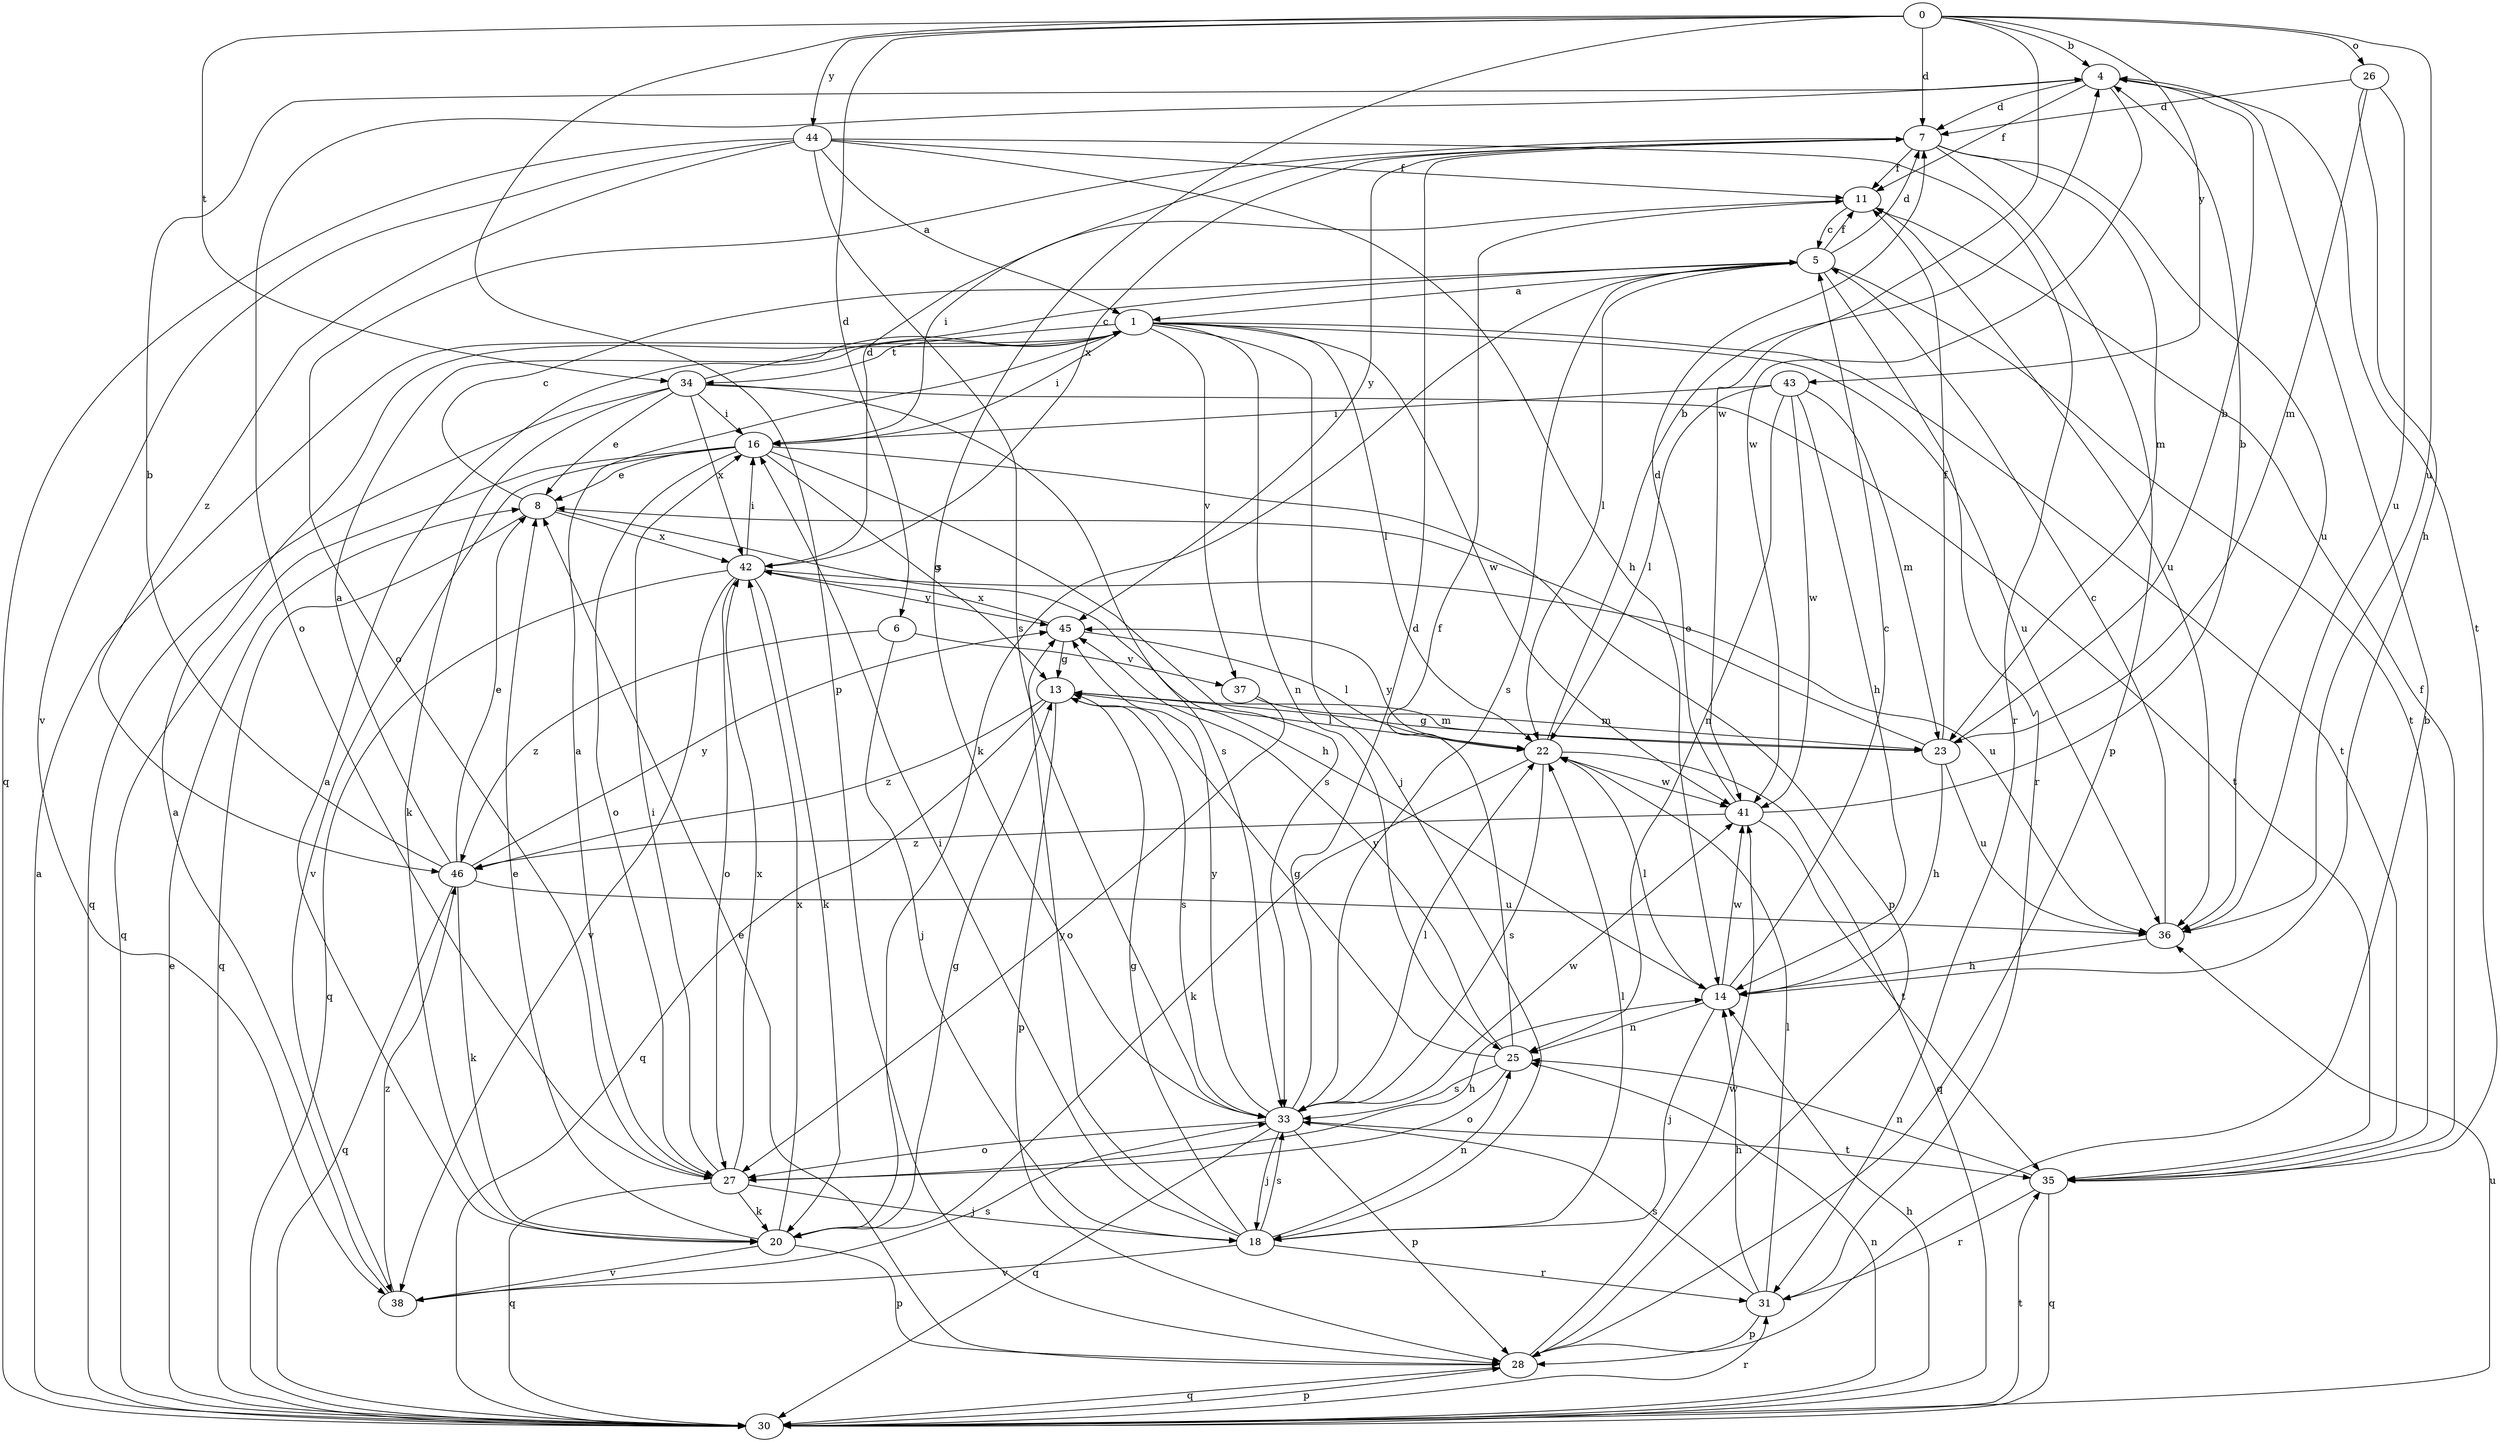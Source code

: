 strict digraph  {
0;
1;
4;
5;
6;
7;
8;
11;
13;
14;
16;
18;
20;
22;
23;
25;
26;
27;
28;
30;
31;
33;
34;
35;
36;
37;
38;
41;
42;
43;
44;
45;
46;
0 -> 4  [label=b];
0 -> 6  [label=d];
0 -> 7  [label=d];
0 -> 26  [label=o];
0 -> 28  [label=p];
0 -> 33  [label=s];
0 -> 34  [label=t];
0 -> 36  [label=u];
0 -> 41  [label=w];
0 -> 43  [label=y];
0 -> 44  [label=y];
1 -> 16  [label=i];
1 -> 18  [label=j];
1 -> 22  [label=l];
1 -> 25  [label=n];
1 -> 34  [label=t];
1 -> 35  [label=t];
1 -> 36  [label=u];
1 -> 37  [label=v];
1 -> 41  [label=w];
4 -> 7  [label=d];
4 -> 11  [label=f];
4 -> 27  [label=o];
4 -> 35  [label=t];
4 -> 41  [label=w];
5 -> 1  [label=a];
5 -> 7  [label=d];
5 -> 11  [label=f];
5 -> 20  [label=k];
5 -> 22  [label=l];
5 -> 31  [label=r];
5 -> 33  [label=s];
5 -> 35  [label=t];
6 -> 18  [label=j];
6 -> 37  [label=v];
6 -> 46  [label=z];
7 -> 11  [label=f];
7 -> 23  [label=m];
7 -> 27  [label=o];
7 -> 28  [label=p];
7 -> 36  [label=u];
7 -> 42  [label=x];
7 -> 45  [label=y];
8 -> 5  [label=c];
8 -> 14  [label=h];
8 -> 30  [label=q];
8 -> 42  [label=x];
11 -> 5  [label=c];
11 -> 16  [label=i];
11 -> 36  [label=u];
13 -> 22  [label=l];
13 -> 23  [label=m];
13 -> 28  [label=p];
13 -> 30  [label=q];
13 -> 33  [label=s];
13 -> 46  [label=z];
14 -> 5  [label=c];
14 -> 18  [label=j];
14 -> 22  [label=l];
14 -> 25  [label=n];
14 -> 41  [label=w];
16 -> 8  [label=e];
16 -> 13  [label=g];
16 -> 27  [label=o];
16 -> 28  [label=p];
16 -> 30  [label=q];
16 -> 33  [label=s];
16 -> 38  [label=v];
18 -> 13  [label=g];
18 -> 16  [label=i];
18 -> 22  [label=l];
18 -> 25  [label=n];
18 -> 31  [label=r];
18 -> 33  [label=s];
18 -> 38  [label=v];
18 -> 45  [label=y];
20 -> 1  [label=a];
20 -> 8  [label=e];
20 -> 13  [label=g];
20 -> 28  [label=p];
20 -> 38  [label=v];
20 -> 42  [label=x];
22 -> 4  [label=b];
22 -> 20  [label=k];
22 -> 30  [label=q];
22 -> 33  [label=s];
22 -> 41  [label=w];
22 -> 45  [label=y];
23 -> 4  [label=b];
23 -> 8  [label=e];
23 -> 11  [label=f];
23 -> 13  [label=g];
23 -> 14  [label=h];
23 -> 36  [label=u];
25 -> 11  [label=f];
25 -> 13  [label=g];
25 -> 27  [label=o];
25 -> 33  [label=s];
25 -> 45  [label=y];
26 -> 7  [label=d];
26 -> 14  [label=h];
26 -> 23  [label=m];
26 -> 36  [label=u];
27 -> 1  [label=a];
27 -> 14  [label=h];
27 -> 16  [label=i];
27 -> 18  [label=j];
27 -> 20  [label=k];
27 -> 30  [label=q];
27 -> 42  [label=x];
28 -> 4  [label=b];
28 -> 8  [label=e];
28 -> 30  [label=q];
28 -> 41  [label=w];
30 -> 1  [label=a];
30 -> 8  [label=e];
30 -> 14  [label=h];
30 -> 25  [label=n];
30 -> 28  [label=p];
30 -> 31  [label=r];
30 -> 35  [label=t];
30 -> 36  [label=u];
31 -> 14  [label=h];
31 -> 22  [label=l];
31 -> 28  [label=p];
31 -> 33  [label=s];
33 -> 7  [label=d];
33 -> 18  [label=j];
33 -> 22  [label=l];
33 -> 27  [label=o];
33 -> 28  [label=p];
33 -> 30  [label=q];
33 -> 35  [label=t];
33 -> 41  [label=w];
33 -> 45  [label=y];
34 -> 5  [label=c];
34 -> 8  [label=e];
34 -> 16  [label=i];
34 -> 20  [label=k];
34 -> 30  [label=q];
34 -> 33  [label=s];
34 -> 35  [label=t];
34 -> 42  [label=x];
35 -> 11  [label=f];
35 -> 25  [label=n];
35 -> 30  [label=q];
35 -> 31  [label=r];
36 -> 5  [label=c];
36 -> 14  [label=h];
37 -> 23  [label=m];
37 -> 27  [label=o];
38 -> 1  [label=a];
38 -> 33  [label=s];
38 -> 46  [label=z];
41 -> 4  [label=b];
41 -> 7  [label=d];
41 -> 35  [label=t];
41 -> 46  [label=z];
42 -> 7  [label=d];
42 -> 16  [label=i];
42 -> 20  [label=k];
42 -> 27  [label=o];
42 -> 30  [label=q];
42 -> 36  [label=u];
42 -> 38  [label=v];
42 -> 45  [label=y];
43 -> 14  [label=h];
43 -> 16  [label=i];
43 -> 22  [label=l];
43 -> 23  [label=m];
43 -> 25  [label=n];
43 -> 41  [label=w];
44 -> 1  [label=a];
44 -> 11  [label=f];
44 -> 14  [label=h];
44 -> 30  [label=q];
44 -> 31  [label=r];
44 -> 33  [label=s];
44 -> 38  [label=v];
44 -> 46  [label=z];
45 -> 13  [label=g];
45 -> 22  [label=l];
45 -> 42  [label=x];
46 -> 1  [label=a];
46 -> 4  [label=b];
46 -> 8  [label=e];
46 -> 20  [label=k];
46 -> 30  [label=q];
46 -> 36  [label=u];
46 -> 45  [label=y];
}
